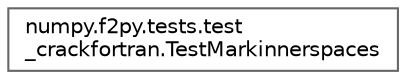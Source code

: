 digraph "Graphical Class Hierarchy"
{
 // LATEX_PDF_SIZE
  bgcolor="transparent";
  edge [fontname=Helvetica,fontsize=10,labelfontname=Helvetica,labelfontsize=10];
  node [fontname=Helvetica,fontsize=10,shape=box,height=0.2,width=0.4];
  rankdir="LR";
  Node0 [id="Node000000",label="numpy.f2py.tests.test\l_crackfortran.TestMarkinnerspaces",height=0.2,width=0.4,color="grey40", fillcolor="white", style="filled",URL="$dd/dc1/classnumpy_1_1f2py_1_1tests_1_1test__crackfortran_1_1TestMarkinnerspaces.html",tooltip=" "];
}
